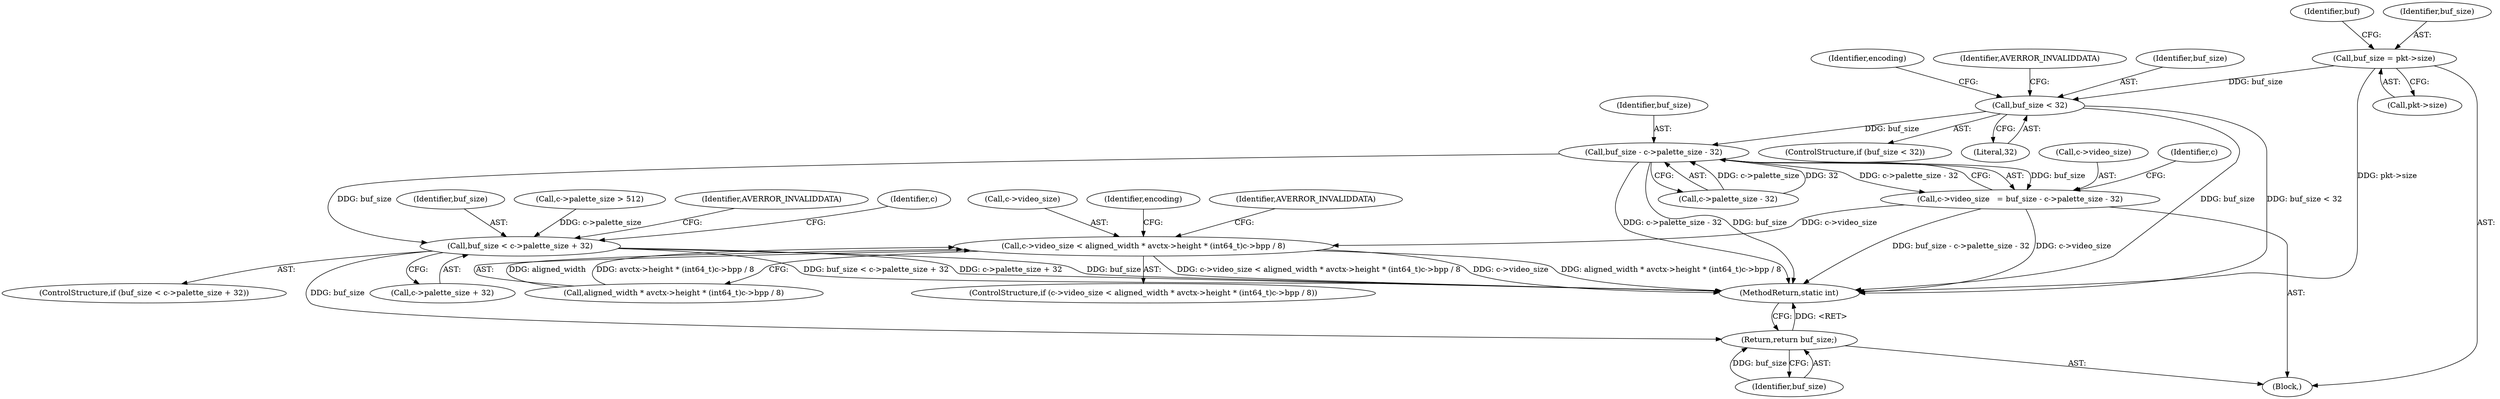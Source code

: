 digraph "0_FFmpeg_1e42736b95065c69a7481d0cf55247024f54b660@pointer" {
"1000121" [label="(Call,buf_size = pkt->size)"];
"1000133" [label="(Call,buf_size < 32)"];
"1000206" [label="(Call,buf_size - c->palette_size - 32)"];
"1000202" [label="(Call,c->video_size   = buf_size - c->palette_size - 32)"];
"1000310" [label="(Call,c->video_size < aligned_width * avctx->height * (int64_t)c->bpp / 8)"];
"1000222" [label="(Call,buf_size < c->palette_size + 32)"];
"1000512" [label="(Return,return buf_size;)"];
"1000139" [label="(Identifier,encoding)"];
"1000121" [label="(Call,buf_size = pkt->size)"];
"1000512" [label="(Return,return buf_size;)"];
"1000224" [label="(Call,c->palette_size + 32)"];
"1000128" [label="(Identifier,buf)"];
"1000221" [label="(ControlStructure,if (buf_size < c->palette_size + 32))"];
"1000122" [label="(Identifier,buf_size)"];
"1000311" [label="(Call,c->video_size)"];
"1000314" [label="(Call,aligned_width * avctx->height * (int64_t)c->bpp / 8)"];
"1000137" [label="(Identifier,AVERROR_INVALIDDATA)"];
"1000223" [label="(Identifier,buf_size)"];
"1000513" [label="(Identifier,buf_size)"];
"1000222" [label="(Call,buf_size < c->palette_size + 32)"];
"1000332" [label="(Identifier,encoding)"];
"1000206" [label="(Call,buf_size - c->palette_size - 32)"];
"1000309" [label="(ControlStructure,if (c->video_size < aligned_width * avctx->height * (int64_t)c->bpp / 8))"];
"1000135" [label="(Literal,32)"];
"1000216" [label="(Identifier,c)"];
"1000203" [label="(Call,c->video_size)"];
"1000214" [label="(Call,c->palette_size > 512)"];
"1000230" [label="(Identifier,AVERROR_INVALIDDATA)"];
"1000133" [label="(Call,buf_size < 32)"];
"1000207" [label="(Identifier,buf_size)"];
"1000514" [label="(MethodReturn,static int)"];
"1000202" [label="(Call,c->video_size   = buf_size - c->palette_size - 32)"];
"1000134" [label="(Identifier,buf_size)"];
"1000132" [label="(ControlStructure,if (buf_size < 32))"];
"1000234" [label="(Identifier,c)"];
"1000105" [label="(Block,)"];
"1000328" [label="(Identifier,AVERROR_INVALIDDATA)"];
"1000208" [label="(Call,c->palette_size - 32)"];
"1000310" [label="(Call,c->video_size < aligned_width * avctx->height * (int64_t)c->bpp / 8)"];
"1000123" [label="(Call,pkt->size)"];
"1000121" -> "1000105"  [label="AST: "];
"1000121" -> "1000123"  [label="CFG: "];
"1000122" -> "1000121"  [label="AST: "];
"1000123" -> "1000121"  [label="AST: "];
"1000128" -> "1000121"  [label="CFG: "];
"1000121" -> "1000514"  [label="DDG: pkt->size"];
"1000121" -> "1000133"  [label="DDG: buf_size"];
"1000133" -> "1000132"  [label="AST: "];
"1000133" -> "1000135"  [label="CFG: "];
"1000134" -> "1000133"  [label="AST: "];
"1000135" -> "1000133"  [label="AST: "];
"1000137" -> "1000133"  [label="CFG: "];
"1000139" -> "1000133"  [label="CFG: "];
"1000133" -> "1000514"  [label="DDG: buf_size"];
"1000133" -> "1000514"  [label="DDG: buf_size < 32"];
"1000133" -> "1000206"  [label="DDG: buf_size"];
"1000206" -> "1000202"  [label="AST: "];
"1000206" -> "1000208"  [label="CFG: "];
"1000207" -> "1000206"  [label="AST: "];
"1000208" -> "1000206"  [label="AST: "];
"1000202" -> "1000206"  [label="CFG: "];
"1000206" -> "1000514"  [label="DDG: c->palette_size - 32"];
"1000206" -> "1000514"  [label="DDG: buf_size"];
"1000206" -> "1000202"  [label="DDG: buf_size"];
"1000206" -> "1000202"  [label="DDG: c->palette_size - 32"];
"1000208" -> "1000206"  [label="DDG: c->palette_size"];
"1000208" -> "1000206"  [label="DDG: 32"];
"1000206" -> "1000222"  [label="DDG: buf_size"];
"1000202" -> "1000105"  [label="AST: "];
"1000203" -> "1000202"  [label="AST: "];
"1000216" -> "1000202"  [label="CFG: "];
"1000202" -> "1000514"  [label="DDG: buf_size - c->palette_size - 32"];
"1000202" -> "1000514"  [label="DDG: c->video_size"];
"1000202" -> "1000310"  [label="DDG: c->video_size"];
"1000310" -> "1000309"  [label="AST: "];
"1000310" -> "1000314"  [label="CFG: "];
"1000311" -> "1000310"  [label="AST: "];
"1000314" -> "1000310"  [label="AST: "];
"1000328" -> "1000310"  [label="CFG: "];
"1000332" -> "1000310"  [label="CFG: "];
"1000310" -> "1000514"  [label="DDG: c->video_size < aligned_width * avctx->height * (int64_t)c->bpp / 8"];
"1000310" -> "1000514"  [label="DDG: c->video_size"];
"1000310" -> "1000514"  [label="DDG: aligned_width * avctx->height * (int64_t)c->bpp / 8"];
"1000314" -> "1000310"  [label="DDG: aligned_width"];
"1000314" -> "1000310"  [label="DDG: avctx->height * (int64_t)c->bpp / 8"];
"1000222" -> "1000221"  [label="AST: "];
"1000222" -> "1000224"  [label="CFG: "];
"1000223" -> "1000222"  [label="AST: "];
"1000224" -> "1000222"  [label="AST: "];
"1000230" -> "1000222"  [label="CFG: "];
"1000234" -> "1000222"  [label="CFG: "];
"1000222" -> "1000514"  [label="DDG: buf_size"];
"1000222" -> "1000514"  [label="DDG: buf_size < c->palette_size + 32"];
"1000222" -> "1000514"  [label="DDG: c->palette_size + 32"];
"1000214" -> "1000222"  [label="DDG: c->palette_size"];
"1000222" -> "1000512"  [label="DDG: buf_size"];
"1000512" -> "1000105"  [label="AST: "];
"1000512" -> "1000513"  [label="CFG: "];
"1000513" -> "1000512"  [label="AST: "];
"1000514" -> "1000512"  [label="CFG: "];
"1000512" -> "1000514"  [label="DDG: <RET>"];
"1000513" -> "1000512"  [label="DDG: buf_size"];
}
